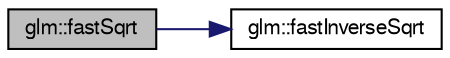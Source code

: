 digraph G
{
  bgcolor="transparent";
  edge [fontname="FreeSans",fontsize=10,labelfontname="FreeSans",labelfontsize=10];
  node [fontname="FreeSans",fontsize=10,shape=record];
  rankdir=LR;
  Node1 [label="glm::fastSqrt",height=0.2,width=0.4,color="black", fillcolor="grey75", style="filled" fontcolor="black"];
  Node1 -> Node2 [color="midnightblue",fontsize=10,style="solid"];
  Node2 [label="glm::fastInverseSqrt",height=0.2,width=0.4,color="black",URL="$group__gtx__fast__square__root.html#g38b3acc3e6a37b2e6f78e2bb29585047"];
}
